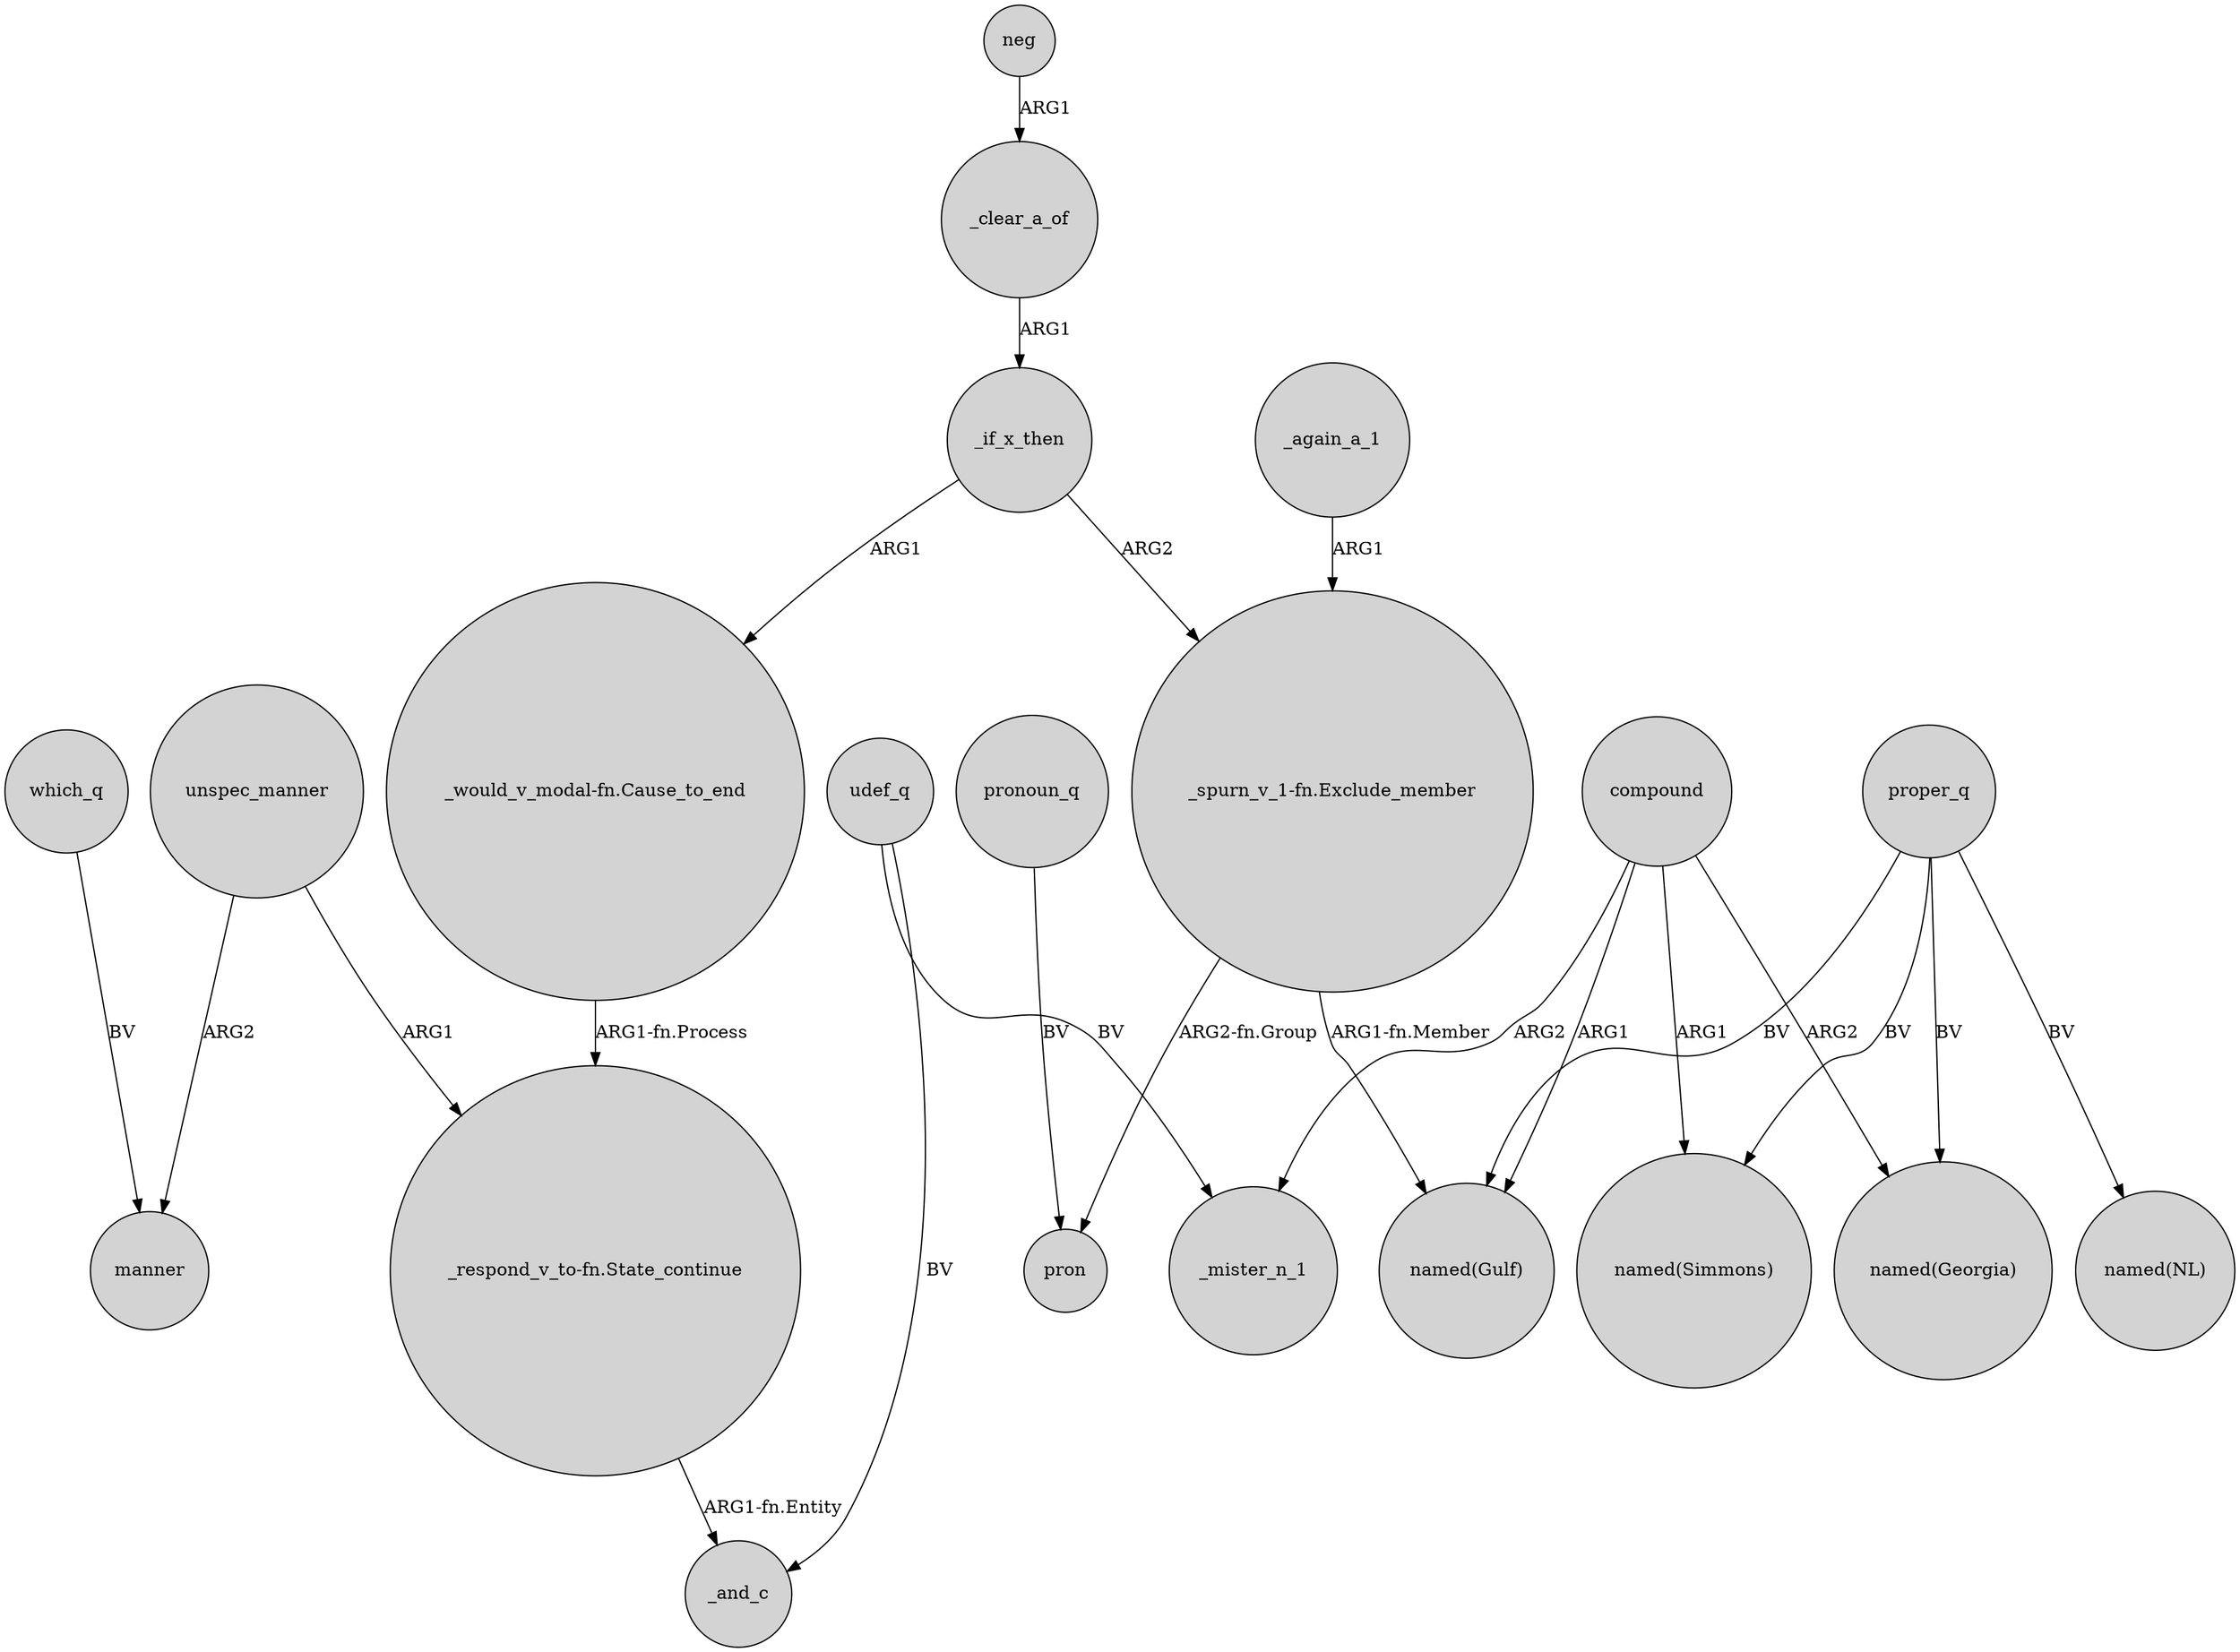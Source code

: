 digraph {
	node [shape=circle style=filled]
	which_q -> manner [label=BV]
	"_would_v_modal-fn.Cause_to_end" -> "_respond_v_to-fn.State_continue" [label="ARG1-fn.Process"]
	"_spurn_v_1-fn.Exclude_member" -> "named(Gulf)" [label="ARG1-fn.Member"]
	neg -> _clear_a_of [label=ARG1]
	compound -> "named(Georgia)" [label=ARG2]
	_again_a_1 -> "_spurn_v_1-fn.Exclude_member" [label=ARG1]
	udef_q -> _and_c [label=BV]
	compound -> "named(Simmons)" [label=ARG1]
	unspec_manner -> manner [label=ARG2]
	udef_q -> _mister_n_1 [label=BV]
	_if_x_then -> "_spurn_v_1-fn.Exclude_member" [label=ARG2]
	"_spurn_v_1-fn.Exclude_member" -> pron [label="ARG2-fn.Group"]
	_if_x_then -> "_would_v_modal-fn.Cause_to_end" [label=ARG1]
	proper_q -> "named(Gulf)" [label=BV]
	compound -> "named(Gulf)" [label=ARG1]
	_clear_a_of -> _if_x_then [label=ARG1]
	compound -> _mister_n_1 [label=ARG2]
	pronoun_q -> pron [label=BV]
	proper_q -> "named(NL)" [label=BV]
	unspec_manner -> "_respond_v_to-fn.State_continue" [label=ARG1]
	proper_q -> "named(Simmons)" [label=BV]
	"_respond_v_to-fn.State_continue" -> _and_c [label="ARG1-fn.Entity"]
	proper_q -> "named(Georgia)" [label=BV]
}
